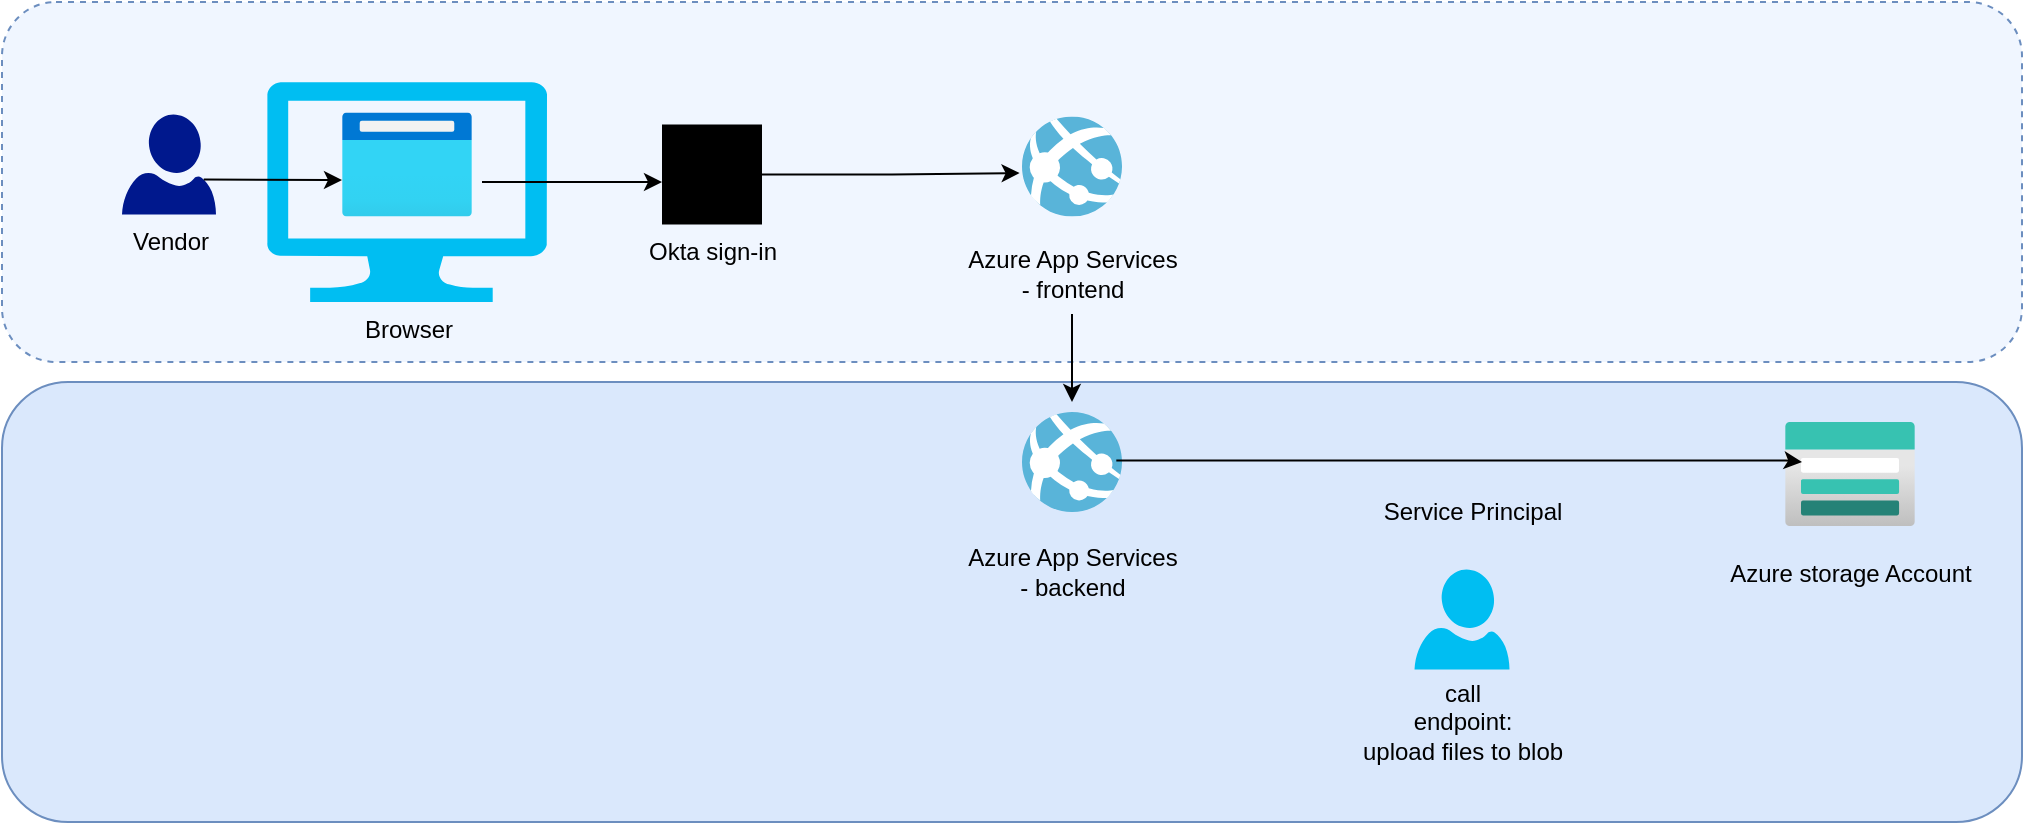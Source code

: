 <mxfile version="26.1.0">
  <diagram name="Page-1" id="osoYe64SteGy93Iwhra8">
    <mxGraphModel dx="2510" dy="1097" grid="1" gridSize="10" guides="1" tooltips="1" connect="1" arrows="1" fold="1" page="1" pageScale="1" pageWidth="827" pageHeight="1169" math="0" shadow="0">
      <root>
        <mxCell id="0" />
        <mxCell id="1" parent="0" />
        <mxCell id="pwzH8uqIPqPZqBq7KB9k-12" value="" style="rounded=1;whiteSpace=wrap;html=1;fillColor=#dae8fc;strokeColor=#6c8ebf;" vertex="1" parent="1">
          <mxGeometry x="-510" y="500" width="1010" height="220" as="geometry" />
        </mxCell>
        <mxCell id="pwzH8uqIPqPZqBq7KB9k-11" value="" style="rounded=1;whiteSpace=wrap;html=1;fillColor=light-dark(#f0f6ff, #1d293b);strokeColor=#6c8ebf;dashed=1;" vertex="1" parent="1">
          <mxGeometry x="-510" y="310" width="1010" height="180" as="geometry" />
        </mxCell>
        <mxCell id="rUOn_wYNrY0pTENIG_aQ-1" value="Browser" style="verticalLabelPosition=bottom;html=1;verticalAlign=top;align=center;strokeColor=none;fillColor=#00BEF2;shape=mxgraph.azure.computer;pointerEvents=1;" parent="1" vertex="1">
          <mxGeometry x="-377.5" y="350" width="140" height="110" as="geometry" />
        </mxCell>
        <mxCell id="rUOn_wYNrY0pTENIG_aQ-2" value="" style="image;sketch=0;aspect=fixed;html=1;points=[];align=center;fontSize=12;image=img/lib/mscae/App_Services.svg;" parent="1" vertex="1">
          <mxGeometry y="367.25" width="50" height="50" as="geometry" />
        </mxCell>
        <mxCell id="pwzH8uqIPqPZqBq7KB9k-7" value="" style="edgeStyle=orthogonalEdgeStyle;rounded=0;orthogonalLoop=1;jettySize=auto;html=1;" edge="1" parent="1" source="rUOn_wYNrY0pTENIG_aQ-3">
          <mxGeometry relative="1" as="geometry">
            <mxPoint x="25" y="510" as="targetPoint" />
          </mxGeometry>
        </mxCell>
        <mxCell id="rUOn_wYNrY0pTENIG_aQ-3" value="Azure App Services &lt;br&gt;- frontend" style="text;html=1;align=center;verticalAlign=middle;resizable=0;points=[];autosize=1;strokeColor=none;fillColor=none;" parent="1" vertex="1">
          <mxGeometry x="-40" y="426" width="130" height="40" as="geometry" />
        </mxCell>
        <mxCell id="rUOn_wYNrY0pTENIG_aQ-4" value="" style="shape=image;html=1;verticalAlign=top;verticalLabelPosition=bottom;labelBackgroundColor=#ffffff;imageAspect=0;aspect=fixed;image=https://cdn1.iconfinder.com/data/icons/ionicons-fill-vol-2/512/logo-javascript-128.png" parent="1" vertex="1">
          <mxGeometry x="-380" y="333.75" width="50" height="50" as="geometry" />
        </mxCell>
        <mxCell id="rUOn_wYNrY0pTENIG_aQ-5" value="" style="image;sketch=0;aspect=fixed;html=1;points=[];align=center;fontSize=12;image=img/lib/mscae/App_Services.svg;" parent="1" vertex="1">
          <mxGeometry y="515" width="50" height="50" as="geometry" />
        </mxCell>
        <mxCell id="rUOn_wYNrY0pTENIG_aQ-6" value="Azure App Services &lt;br&gt;- backend" style="text;html=1;align=center;verticalAlign=middle;resizable=0;points=[];autosize=1;strokeColor=none;fillColor=none;" parent="1" vertex="1">
          <mxGeometry x="-40" y="575" width="130" height="40" as="geometry" />
        </mxCell>
        <mxCell id="rUOn_wYNrY0pTENIG_aQ-8" value="" style="image;aspect=fixed;html=1;points=[];align=center;fontSize=12;image=img/lib/azure2/storage/Storage_Accounts.svg;" parent="1" vertex="1">
          <mxGeometry x="381.5" y="520" width="65" height="52" as="geometry" />
        </mxCell>
        <mxCell id="rUOn_wYNrY0pTENIG_aQ-9" value="Azure storage Account&lt;div&gt;&lt;br&gt;&lt;/div&gt;" style="text;html=1;align=center;verticalAlign=middle;resizable=0;points=[];autosize=1;strokeColor=none;fillColor=none;" parent="1" vertex="1">
          <mxGeometry x="344" y="583" width="140" height="40" as="geometry" />
        </mxCell>
        <mxCell id="rUOn_wYNrY0pTENIG_aQ-11" value="call&lt;br&gt;endpoint:&lt;br&gt;upload files to blob" style="text;html=1;align=center;verticalAlign=middle;resizable=0;points=[];autosize=1;strokeColor=none;fillColor=none;" parent="1" vertex="1">
          <mxGeometry x="160" y="640" width="120" height="60" as="geometry" />
        </mxCell>
        <mxCell id="rUOn_wYNrY0pTENIG_aQ-19" value="" style="verticalLabelPosition=bottom;html=1;verticalAlign=top;align=center;strokeColor=none;fillColor=#00BEF2;shape=mxgraph.azure.user;" parent="1" vertex="1">
          <mxGeometry x="196.25" y="593.75" width="47.5" height="50" as="geometry" />
        </mxCell>
        <mxCell id="rUOn_wYNrY0pTENIG_aQ-20" value="Service Principal" style="text;html=1;align=center;verticalAlign=middle;resizable=0;points=[];autosize=1;strokeColor=none;fillColor=none;" parent="1" vertex="1">
          <mxGeometry x="170" y="550" width="110" height="30" as="geometry" />
        </mxCell>
        <mxCell id="rUOn_wYNrY0pTENIG_aQ-21" value="Vendor" style="sketch=0;aspect=fixed;pointerEvents=1;shadow=0;dashed=0;html=1;strokeColor=none;labelPosition=center;verticalLabelPosition=bottom;verticalAlign=top;align=center;fillColor=#00188D;shape=mxgraph.azure.user" parent="1" vertex="1">
          <mxGeometry x="-450" y="366.25" width="47" height="50" as="geometry" />
        </mxCell>
        <mxCell id="pwzH8uqIPqPZqBq7KB9k-1" value="" style="image;aspect=fixed;html=1;points=[];align=center;fontSize=12;image=img/lib/azure2/general/Browser.svg;" vertex="1" parent="1">
          <mxGeometry x="-340" y="365.25" width="65" height="52" as="geometry" />
        </mxCell>
        <mxCell id="pwzH8uqIPqPZqBq7KB9k-2" value="" style="endArrow=classic;html=1;rounded=0;exitX=0.87;exitY=0.65;exitDx=0;exitDy=0;exitPerimeter=0;" edge="1" parent="1" source="rUOn_wYNrY0pTENIG_aQ-21">
          <mxGeometry width="50" height="50" relative="1" as="geometry">
            <mxPoint x="40" y="420" as="sourcePoint" />
            <mxPoint x="-340" y="399" as="targetPoint" />
          </mxGeometry>
        </mxCell>
        <mxCell id="pwzH8uqIPqPZqBq7KB9k-3" value="Okta sign-in" style="sketch=0;verticalLabelPosition=bottom;sketch=0;aspect=fixed;html=1;verticalAlign=top;strokeColor=none;fillColor=#000000;align=center;outlineConnect=0;pointerEvents=1;shape=mxgraph.citrix2.authentication_okta;" vertex="1" parent="1">
          <mxGeometry x="-180" y="371.25" width="50" height="50" as="geometry" />
        </mxCell>
        <mxCell id="pwzH8uqIPqPZqBq7KB9k-4" value="" style="endArrow=classic;html=1;rounded=0;" edge="1" parent="1">
          <mxGeometry width="50" height="50" relative="1" as="geometry">
            <mxPoint x="-270" y="400" as="sourcePoint" />
            <mxPoint x="-180" y="400" as="targetPoint" />
          </mxGeometry>
        </mxCell>
        <mxCell id="pwzH8uqIPqPZqBq7KB9k-5" style="edgeStyle=orthogonalEdgeStyle;rounded=0;orthogonalLoop=1;jettySize=auto;html=1;entryX=-0.024;entryY=0.566;entryDx=0;entryDy=0;entryPerimeter=0;" edge="1" parent="1" source="pwzH8uqIPqPZqBq7KB9k-3" target="rUOn_wYNrY0pTENIG_aQ-2">
          <mxGeometry relative="1" as="geometry" />
        </mxCell>
        <mxCell id="pwzH8uqIPqPZqBq7KB9k-6" style="edgeStyle=orthogonalEdgeStyle;rounded=0;orthogonalLoop=1;jettySize=auto;html=1;exitX=0.943;exitY=0.484;exitDx=0;exitDy=0;exitPerimeter=0;" edge="1" parent="1" source="rUOn_wYNrY0pTENIG_aQ-5">
          <mxGeometry relative="1" as="geometry">
            <mxPoint x="-120" y="406" as="sourcePoint" />
            <mxPoint x="390" y="540" as="targetPoint" />
            <Array as="points">
              <mxPoint x="382" y="539" />
            </Array>
          </mxGeometry>
        </mxCell>
      </root>
    </mxGraphModel>
  </diagram>
</mxfile>
